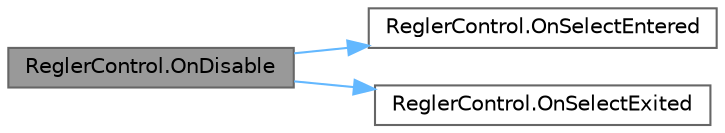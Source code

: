 digraph "ReglerControl.OnDisable"
{
 // LATEX_PDF_SIZE
  bgcolor="transparent";
  edge [fontname=Helvetica,fontsize=10,labelfontname=Helvetica,labelfontsize=10];
  node [fontname=Helvetica,fontsize=10,shape=box,height=0.2,width=0.4];
  rankdir="LR";
  Node1 [id="Node000001",label="ReglerControl.OnDisable",height=0.2,width=0.4,color="gray40", fillcolor="grey60", style="filled", fontcolor="black",tooltip="This method is called when the object is disabled and removes event listeners for the selectEntered a..."];
  Node1 -> Node2 [id="edge1_Node000001_Node000002",color="steelblue1",style="solid",tooltip=" "];
  Node2 [id="Node000002",label="ReglerControl.OnSelectEntered",height=0.2,width=0.4,color="grey40", fillcolor="white", style="filled",URL="$class_regler_control.html#a816c15b8505d93c6b0a77cc2a1bf7815",tooltip="This method is called when an interactor enters the object and sets the interactor and initialInterac..."];
  Node1 -> Node3 [id="edge2_Node000001_Node000003",color="steelblue1",style="solid",tooltip=" "];
  Node3 [id="Node000003",label="ReglerControl.OnSelectExited",height=0.2,width=0.4,color="grey40", fillcolor="white", style="filled",URL="$class_regler_control.html#a9ef2855090deba1fa7c118cc6fbab049",tooltip="This method is called when an interactor exits the object and resets the isInteracting and interactor..."];
}
